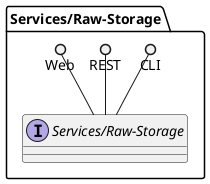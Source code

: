 @startuml

package "Services/Raw-Storage" {
    interface "Services/Raw-Storage" {

    }
    CLI ()-- "Services/Raw-Storage"
    REST ()-- "Services/Raw-Storage"
    Web ()-- "Services/Raw-Storage"

}


@enduml
